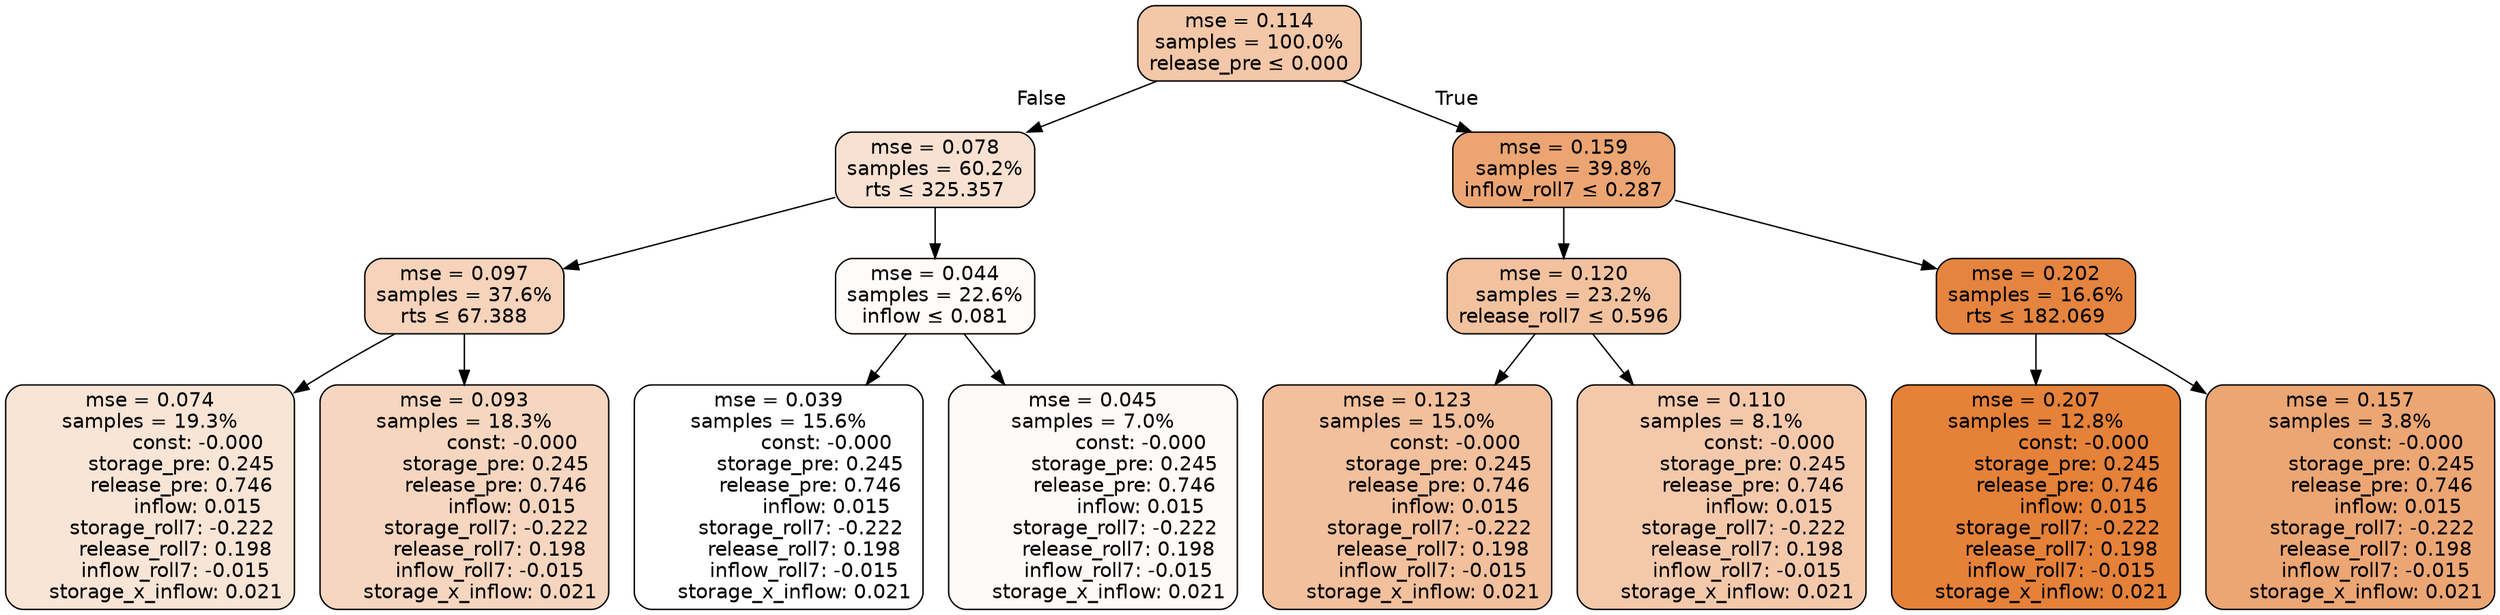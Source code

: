 digraph tree {
node [shape=rectangle, style="filled, rounded", color="black", fontname=helvetica] ;
edge [fontname=helvetica] ;
	"0" [label="mse = 0.114
samples = 100.0%
release_pre &le; 0.000", fillcolor="#f3c7a7"]
	"1" [label="mse = 0.078
samples = 60.2%
rts &le; 325.357", fillcolor="#f8e1d1"]
	"2" [label="mse = 0.097
samples = 37.6%
rts &le; 67.388", fillcolor="#f6d3bb"]
	"3" [label="mse = 0.074
samples = 19.3%
               const: -0.000
          storage_pre: 0.245
          release_pre: 0.746
               inflow: 0.015
       storage_roll7: -0.222
        release_roll7: 0.198
        inflow_roll7: -0.015
     storage_x_inflow: 0.021", fillcolor="#f9e5d6"]
	"4" [label="mse = 0.093
samples = 18.3%
               const: -0.000
          storage_pre: 0.245
          release_pre: 0.746
               inflow: 0.015
       storage_roll7: -0.222
        release_roll7: 0.198
        inflow_roll7: -0.015
     storage_x_inflow: 0.021", fillcolor="#f6d6bf"]
	"5" [label="mse = 0.044
samples = 22.6%
inflow &le; 0.081", fillcolor="#fefbf9"]
	"6" [label="mse = 0.039
samples = 15.6%
               const: -0.000
          storage_pre: 0.245
          release_pre: 0.746
               inflow: 0.015
       storage_roll7: -0.222
        release_roll7: 0.198
        inflow_roll7: -0.015
     storage_x_inflow: 0.021", fillcolor="#ffffff"]
	"7" [label="mse = 0.045
samples = 7.0%
               const: -0.000
          storage_pre: 0.245
          release_pre: 0.746
               inflow: 0.015
       storage_roll7: -0.222
        release_roll7: 0.198
        inflow_roll7: -0.015
     storage_x_inflow: 0.021", fillcolor="#fefaf8"]
	"8" [label="mse = 0.159
samples = 39.8%
inflow_roll7 &le; 0.287", fillcolor="#eca572"]
	"9" [label="mse = 0.120
samples = 23.2%
release_roll7 &le; 0.596", fillcolor="#f2c29f"]
	"10" [label="mse = 0.123
samples = 15.0%
               const: -0.000
          storage_pre: 0.245
          release_pre: 0.746
               inflow: 0.015
       storage_roll7: -0.222
        release_roll7: 0.198
        inflow_roll7: -0.015
     storage_x_inflow: 0.021", fillcolor="#f2c09c"]
	"11" [label="mse = 0.110
samples = 8.1%
               const: -0.000
          storage_pre: 0.245
          release_pre: 0.746
               inflow: 0.015
       storage_roll7: -0.222
        release_roll7: 0.198
        inflow_roll7: -0.015
     storage_x_inflow: 0.021", fillcolor="#f4c9ab"]
	"12" [label="mse = 0.202
samples = 16.6%
rts &le; 182.069", fillcolor="#e5843f"]
	"13" [label="mse = 0.207
samples = 12.8%
               const: -0.000
          storage_pre: 0.245
          release_pre: 0.746
               inflow: 0.015
       storage_roll7: -0.222
        release_roll7: 0.198
        inflow_roll7: -0.015
     storage_x_inflow: 0.021", fillcolor="#e58139"]
	"14" [label="mse = 0.157
samples = 3.8%
               const: -0.000
          storage_pre: 0.245
          release_pre: 0.746
               inflow: 0.015
       storage_roll7: -0.222
        release_roll7: 0.198
        inflow_roll7: -0.015
     storage_x_inflow: 0.021", fillcolor="#eca674"]

	"0" -> "1" [labeldistance=2.5, labelangle=45, headlabel="False"]
	"1" -> "2"
	"2" -> "3"
	"2" -> "4"
	"1" -> "5"
	"5" -> "6"
	"5" -> "7"
	"0" -> "8" [labeldistance=2.5, labelangle=-45, headlabel="True"]
	"8" -> "9"
	"9" -> "10"
	"9" -> "11"
	"8" -> "12"
	"12" -> "13"
	"12" -> "14"
}